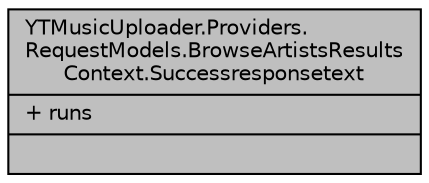 digraph "YTMusicUploader.Providers.RequestModels.BrowseArtistsResultsContext.Successresponsetext"
{
 // LATEX_PDF_SIZE
  edge [fontname="Helvetica",fontsize="10",labelfontname="Helvetica",labelfontsize="10"];
  node [fontname="Helvetica",fontsize="10",shape=record];
  Node1 [label="{YTMusicUploader.Providers.\lRequestModels.BrowseArtistsResults\lContext.Successresponsetext\n|+ runs\l|}",height=0.2,width=0.4,color="black", fillcolor="grey75", style="filled", fontcolor="black",tooltip=" "];
}
